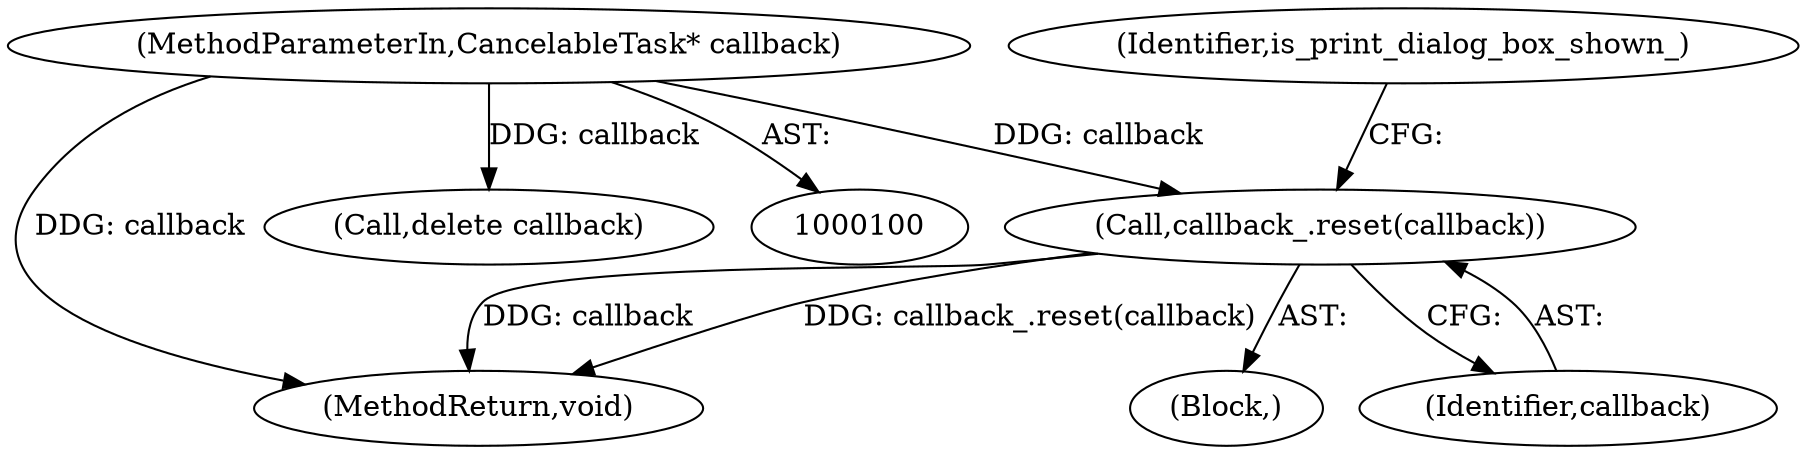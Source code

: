digraph "0_Chrome_fc790462b4f248712bbc8c3734664dd6b05f80f2_1@pointer" {
"1000139" [label="(Call,callback_.reset(callback))"];
"1000106" [label="(MethodParameterIn,CancelableTask* callback)"];
"1000142" [label="(Identifier,is_print_dialog_box_shown_)"];
"1000157" [label="(MethodReturn,void)"];
"1000107" [label="(Block,)"];
"1000139" [label="(Call,callback_.reset(callback))"];
"1000106" [label="(MethodParameterIn,CancelableTask* callback)"];
"1000135" [label="(Call,delete callback)"];
"1000140" [label="(Identifier,callback)"];
"1000139" -> "1000107"  [label="AST: "];
"1000139" -> "1000140"  [label="CFG: "];
"1000140" -> "1000139"  [label="AST: "];
"1000142" -> "1000139"  [label="CFG: "];
"1000139" -> "1000157"  [label="DDG: callback_.reset(callback)"];
"1000139" -> "1000157"  [label="DDG: callback"];
"1000106" -> "1000139"  [label="DDG: callback"];
"1000106" -> "1000100"  [label="AST: "];
"1000106" -> "1000157"  [label="DDG: callback"];
"1000106" -> "1000135"  [label="DDG: callback"];
}
